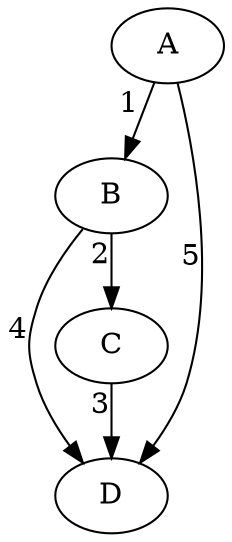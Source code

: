 digraph {

    "A" -> "B" [xlabel="1"]
    "A" -> "D" [xlabel="5"]
    "B" -> "C" [xlabel="2"]
    "B" -> "D" [xlabel="4"]
    "C" -> "D" [xlabel="3"]
}